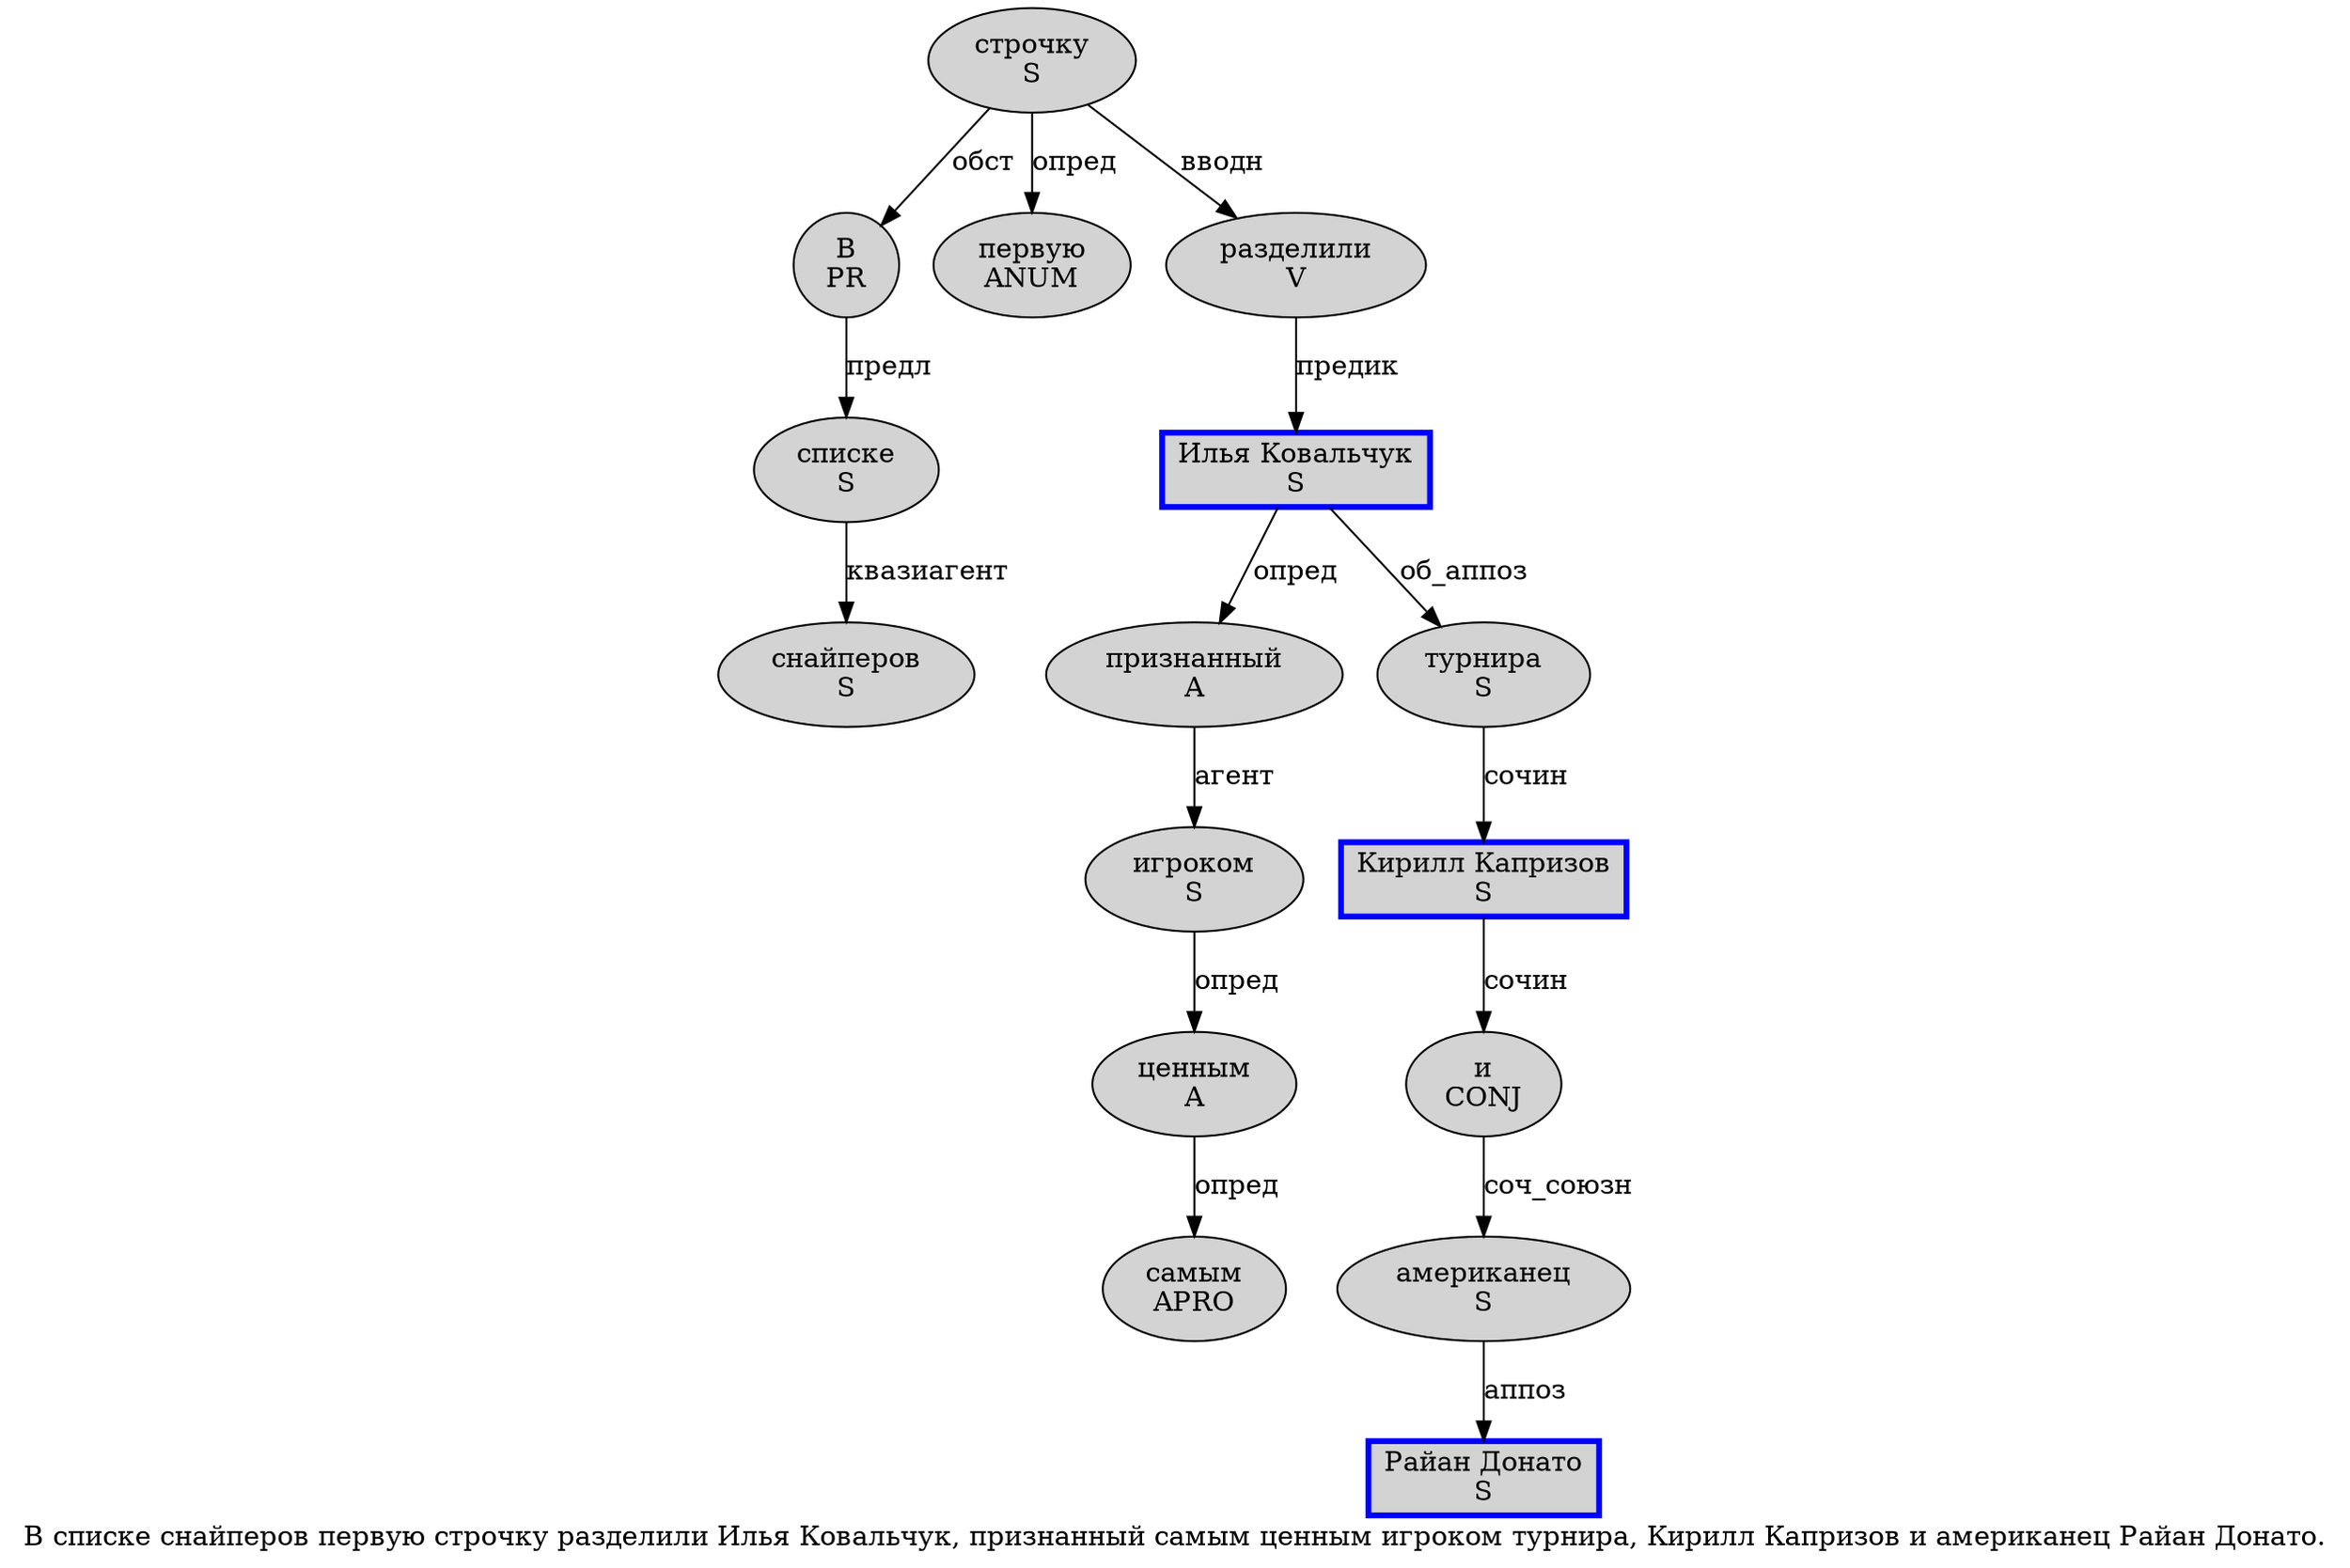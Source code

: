 digraph SENTENCE_879 {
	graph [label="В списке снайперов первую строчку разделили Илья Ковальчук, признанный самым ценным игроком турнира, Кирилл Капризов и американец Райан Донато."]
	node [style=filled]
		0 [label="В
PR" color="" fillcolor=lightgray penwidth=1 shape=ellipse]
		1 [label="списке
S" color="" fillcolor=lightgray penwidth=1 shape=ellipse]
		2 [label="снайперов
S" color="" fillcolor=lightgray penwidth=1 shape=ellipse]
		3 [label="первую
ANUM" color="" fillcolor=lightgray penwidth=1 shape=ellipse]
		4 [label="строчку
S" color="" fillcolor=lightgray penwidth=1 shape=ellipse]
		5 [label="разделили
V" color="" fillcolor=lightgray penwidth=1 shape=ellipse]
		6 [label="Илья Ковальчук
S" color=blue fillcolor=lightgray penwidth=3 shape=box]
		8 [label="признанный
A" color="" fillcolor=lightgray penwidth=1 shape=ellipse]
		9 [label="самым
APRO" color="" fillcolor=lightgray penwidth=1 shape=ellipse]
		10 [label="ценным
A" color="" fillcolor=lightgray penwidth=1 shape=ellipse]
		11 [label="игроком
S" color="" fillcolor=lightgray penwidth=1 shape=ellipse]
		12 [label="турнира
S" color="" fillcolor=lightgray penwidth=1 shape=ellipse]
		14 [label="Кирилл Капризов
S" color=blue fillcolor=lightgray penwidth=3 shape=box]
		15 [label="и
CONJ" color="" fillcolor=lightgray penwidth=1 shape=ellipse]
		16 [label="американец
S" color="" fillcolor=lightgray penwidth=1 shape=ellipse]
		17 [label="Райан Донато
S" color=blue fillcolor=lightgray penwidth=3 shape=box]
			5 -> 6 [label="предик"]
			6 -> 12 [label="об_аппоз"]
			6 -> 8 [label="опред"]
			8 -> 11 [label="агент"]
			10 -> 9 [label="опред"]
			15 -> 16 [label="соч_союзн"]
			1 -> 2 [label="квазиагент"]
			14 -> 15 [label="сочин"]
			0 -> 1 [label="предл"]
			4 -> 0 [label="обст"]
			4 -> 3 [label="опред"]
			4 -> 5 [label="вводн"]
			12 -> 14 [label="сочин"]
			16 -> 17 [label="аппоз"]
			11 -> 10 [label="опред"]
}